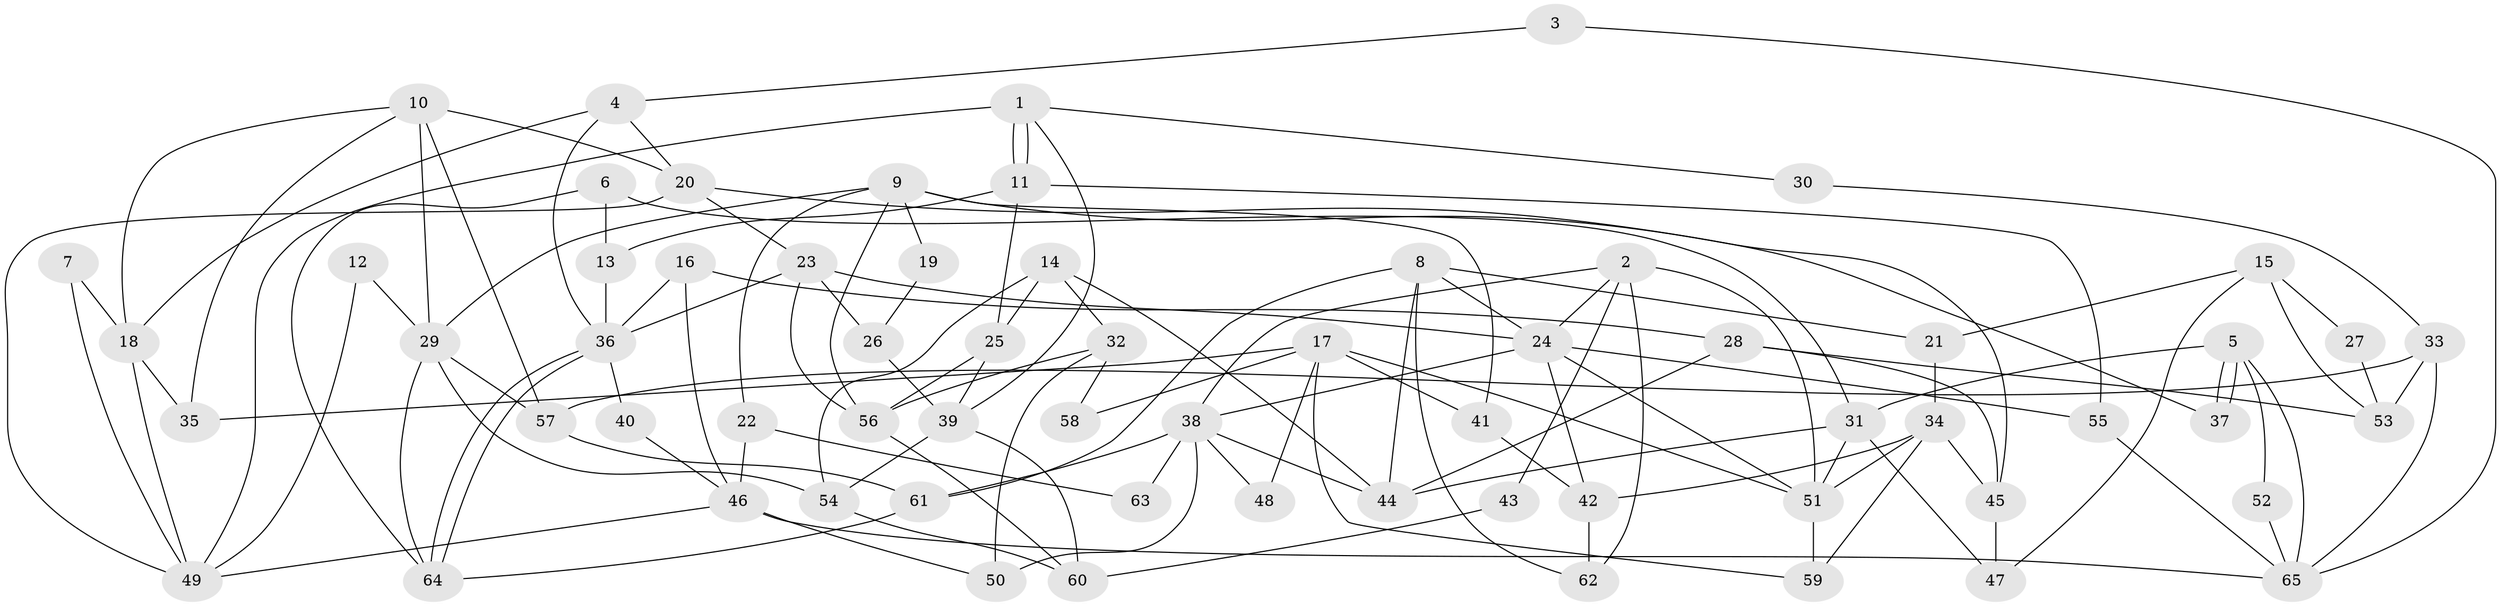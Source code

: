 // Generated by graph-tools (version 1.1) at 2025/36/03/09/25 02:36:24]
// undirected, 65 vertices, 130 edges
graph export_dot {
graph [start="1"]
  node [color=gray90,style=filled];
  1;
  2;
  3;
  4;
  5;
  6;
  7;
  8;
  9;
  10;
  11;
  12;
  13;
  14;
  15;
  16;
  17;
  18;
  19;
  20;
  21;
  22;
  23;
  24;
  25;
  26;
  27;
  28;
  29;
  30;
  31;
  32;
  33;
  34;
  35;
  36;
  37;
  38;
  39;
  40;
  41;
  42;
  43;
  44;
  45;
  46;
  47;
  48;
  49;
  50;
  51;
  52;
  53;
  54;
  55;
  56;
  57;
  58;
  59;
  60;
  61;
  62;
  63;
  64;
  65;
  1 -- 11;
  1 -- 11;
  1 -- 39;
  1 -- 30;
  1 -- 49;
  2 -- 62;
  2 -- 24;
  2 -- 38;
  2 -- 43;
  2 -- 51;
  3 -- 4;
  3 -- 65;
  4 -- 36;
  4 -- 18;
  4 -- 20;
  5 -- 31;
  5 -- 37;
  5 -- 37;
  5 -- 52;
  5 -- 65;
  6 -- 64;
  6 -- 13;
  6 -- 31;
  7 -- 18;
  7 -- 49;
  8 -- 44;
  8 -- 24;
  8 -- 21;
  8 -- 61;
  8 -- 62;
  9 -- 56;
  9 -- 29;
  9 -- 19;
  9 -- 22;
  9 -- 41;
  9 -- 45;
  10 -- 57;
  10 -- 20;
  10 -- 18;
  10 -- 29;
  10 -- 35;
  11 -- 55;
  11 -- 13;
  11 -- 25;
  12 -- 49;
  12 -- 29;
  13 -- 36;
  14 -- 32;
  14 -- 44;
  14 -- 25;
  14 -- 54;
  15 -- 21;
  15 -- 47;
  15 -- 27;
  15 -- 53;
  16 -- 28;
  16 -- 36;
  16 -- 46;
  17 -- 59;
  17 -- 41;
  17 -- 35;
  17 -- 48;
  17 -- 51;
  17 -- 58;
  18 -- 35;
  18 -- 49;
  19 -- 26;
  20 -- 49;
  20 -- 23;
  20 -- 37;
  21 -- 34;
  22 -- 46;
  22 -- 63;
  23 -- 56;
  23 -- 24;
  23 -- 26;
  23 -- 36;
  24 -- 51;
  24 -- 38;
  24 -- 42;
  24 -- 55;
  25 -- 39;
  25 -- 56;
  26 -- 39;
  27 -- 53;
  28 -- 44;
  28 -- 53;
  28 -- 45;
  29 -- 64;
  29 -- 54;
  29 -- 57;
  30 -- 33;
  31 -- 51;
  31 -- 44;
  31 -- 47;
  32 -- 50;
  32 -- 56;
  32 -- 58;
  33 -- 57;
  33 -- 65;
  33 -- 53;
  34 -- 45;
  34 -- 51;
  34 -- 42;
  34 -- 59;
  36 -- 64;
  36 -- 64;
  36 -- 40;
  38 -- 44;
  38 -- 48;
  38 -- 50;
  38 -- 61;
  38 -- 63;
  39 -- 54;
  39 -- 60;
  40 -- 46;
  41 -- 42;
  42 -- 62;
  43 -- 60;
  45 -- 47;
  46 -- 49;
  46 -- 50;
  46 -- 65;
  51 -- 59;
  52 -- 65;
  54 -- 60;
  55 -- 65;
  56 -- 60;
  57 -- 61;
  61 -- 64;
}
